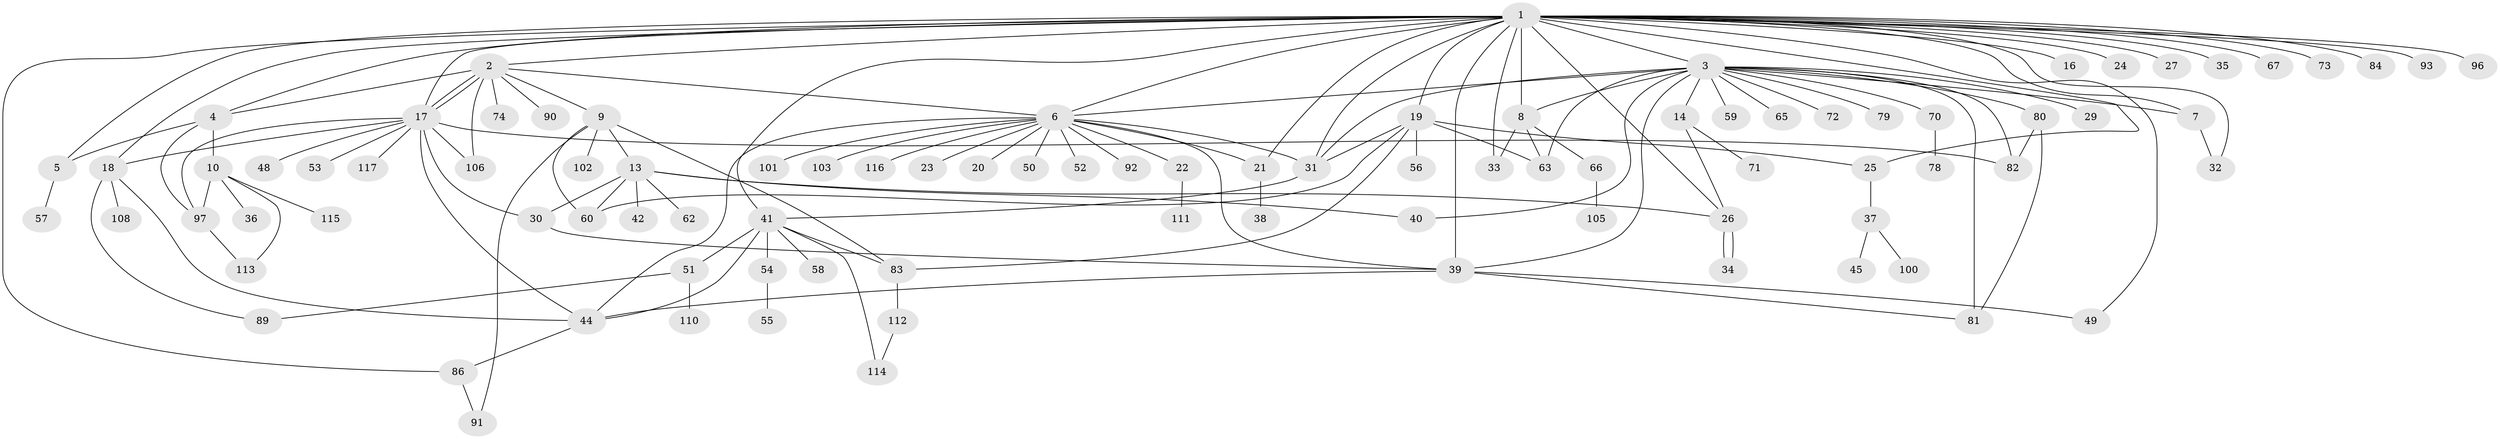 // original degree distribution, {24: 0.008547008547008548, 8: 0.02564102564102564, 21: 0.008547008547008548, 6: 0.02564102564102564, 3: 0.17094017094017094, 16: 0.008547008547008548, 4: 0.05982905982905983, 5: 0.02564102564102564, 2: 0.17094017094017094, 12: 0.008547008547008548, 1: 0.46153846153846156, 14: 0.008547008547008548, 9: 0.008547008547008548, 7: 0.008547008547008548}
// Generated by graph-tools (version 1.1) at 2025/41/03/06/25 10:41:46]
// undirected, 93 vertices, 140 edges
graph export_dot {
graph [start="1"]
  node [color=gray90,style=filled];
  1 [super="+12"];
  2 [super="+28"];
  3 [super="+15"];
  4 [super="+46"];
  5;
  6 [super="+11"];
  7;
  8 [super="+104"];
  9;
  10;
  13 [super="+68"];
  14;
  16;
  17 [super="+76"];
  18 [super="+88"];
  19 [super="+61"];
  20;
  21;
  22;
  23;
  24;
  25;
  26;
  27;
  29;
  30 [super="+64"];
  31 [super="+77"];
  32;
  33;
  34;
  35;
  36;
  37 [super="+43"];
  38;
  39 [super="+107"];
  40 [super="+47"];
  41 [super="+87"];
  42;
  44 [super="+69"];
  45;
  48;
  49;
  50;
  51 [super="+75"];
  52;
  53;
  54;
  55;
  56;
  57;
  58;
  59;
  60;
  62;
  63 [super="+95"];
  65;
  66;
  67;
  70 [super="+94"];
  71;
  72;
  73;
  74;
  78;
  79;
  80;
  81;
  82 [super="+85"];
  83;
  84;
  86;
  89 [super="+99"];
  90;
  91 [super="+98"];
  92;
  93;
  96;
  97 [super="+109"];
  100;
  101;
  102;
  103;
  105;
  106;
  108;
  110;
  111;
  112;
  113;
  114;
  115;
  116;
  117;
  1 -- 2;
  1 -- 3 [weight=2];
  1 -- 4;
  1 -- 5;
  1 -- 6;
  1 -- 8 [weight=2];
  1 -- 16;
  1 -- 17 [weight=2];
  1 -- 18;
  1 -- 19;
  1 -- 24;
  1 -- 26;
  1 -- 35;
  1 -- 39 [weight=2];
  1 -- 41;
  1 -- 49;
  1 -- 67;
  1 -- 73;
  1 -- 84;
  1 -- 96;
  1 -- 32;
  1 -- 33;
  1 -- 7;
  1 -- 21;
  1 -- 86;
  1 -- 25;
  1 -- 27;
  1 -- 93;
  1 -- 31;
  2 -- 4;
  2 -- 9;
  2 -- 17 [weight=2];
  2 -- 17;
  2 -- 74;
  2 -- 90;
  2 -- 6;
  2 -- 106;
  3 -- 6;
  3 -- 7;
  3 -- 8;
  3 -- 14;
  3 -- 29;
  3 -- 31;
  3 -- 39 [weight=2];
  3 -- 40;
  3 -- 59;
  3 -- 63;
  3 -- 65;
  3 -- 70;
  3 -- 72;
  3 -- 79;
  3 -- 80;
  3 -- 81;
  3 -- 82;
  4 -- 5;
  4 -- 10;
  4 -- 97;
  5 -- 57;
  6 -- 20;
  6 -- 21;
  6 -- 22;
  6 -- 23;
  6 -- 31;
  6 -- 50;
  6 -- 52;
  6 -- 92;
  6 -- 101;
  6 -- 103;
  6 -- 116;
  6 -- 44;
  6 -- 39;
  7 -- 32;
  8 -- 66;
  8 -- 33;
  8 -- 63;
  9 -- 13;
  9 -- 60;
  9 -- 83;
  9 -- 102;
  9 -- 91;
  10 -- 36;
  10 -- 113;
  10 -- 115;
  10 -- 97;
  13 -- 26;
  13 -- 30;
  13 -- 40;
  13 -- 42;
  13 -- 60;
  13 -- 62;
  14 -- 26;
  14 -- 71;
  17 -- 18;
  17 -- 30;
  17 -- 44;
  17 -- 48;
  17 -- 53;
  17 -- 97;
  17 -- 106;
  17 -- 117;
  17 -- 82;
  18 -- 89;
  18 -- 108;
  18 -- 44;
  19 -- 25;
  19 -- 31;
  19 -- 56;
  19 -- 60;
  19 -- 63;
  19 -- 83;
  21 -- 38;
  22 -- 111;
  25 -- 37;
  26 -- 34;
  26 -- 34;
  30 -- 39;
  31 -- 41;
  37 -- 45;
  37 -- 100;
  39 -- 81;
  39 -- 49;
  39 -- 44;
  41 -- 44;
  41 -- 51;
  41 -- 54;
  41 -- 58;
  41 -- 83;
  41 -- 114;
  44 -- 86;
  51 -- 89;
  51 -- 110;
  54 -- 55;
  66 -- 105;
  70 -- 78;
  80 -- 81;
  80 -- 82;
  83 -- 112;
  86 -- 91;
  97 -- 113;
  112 -- 114;
}
